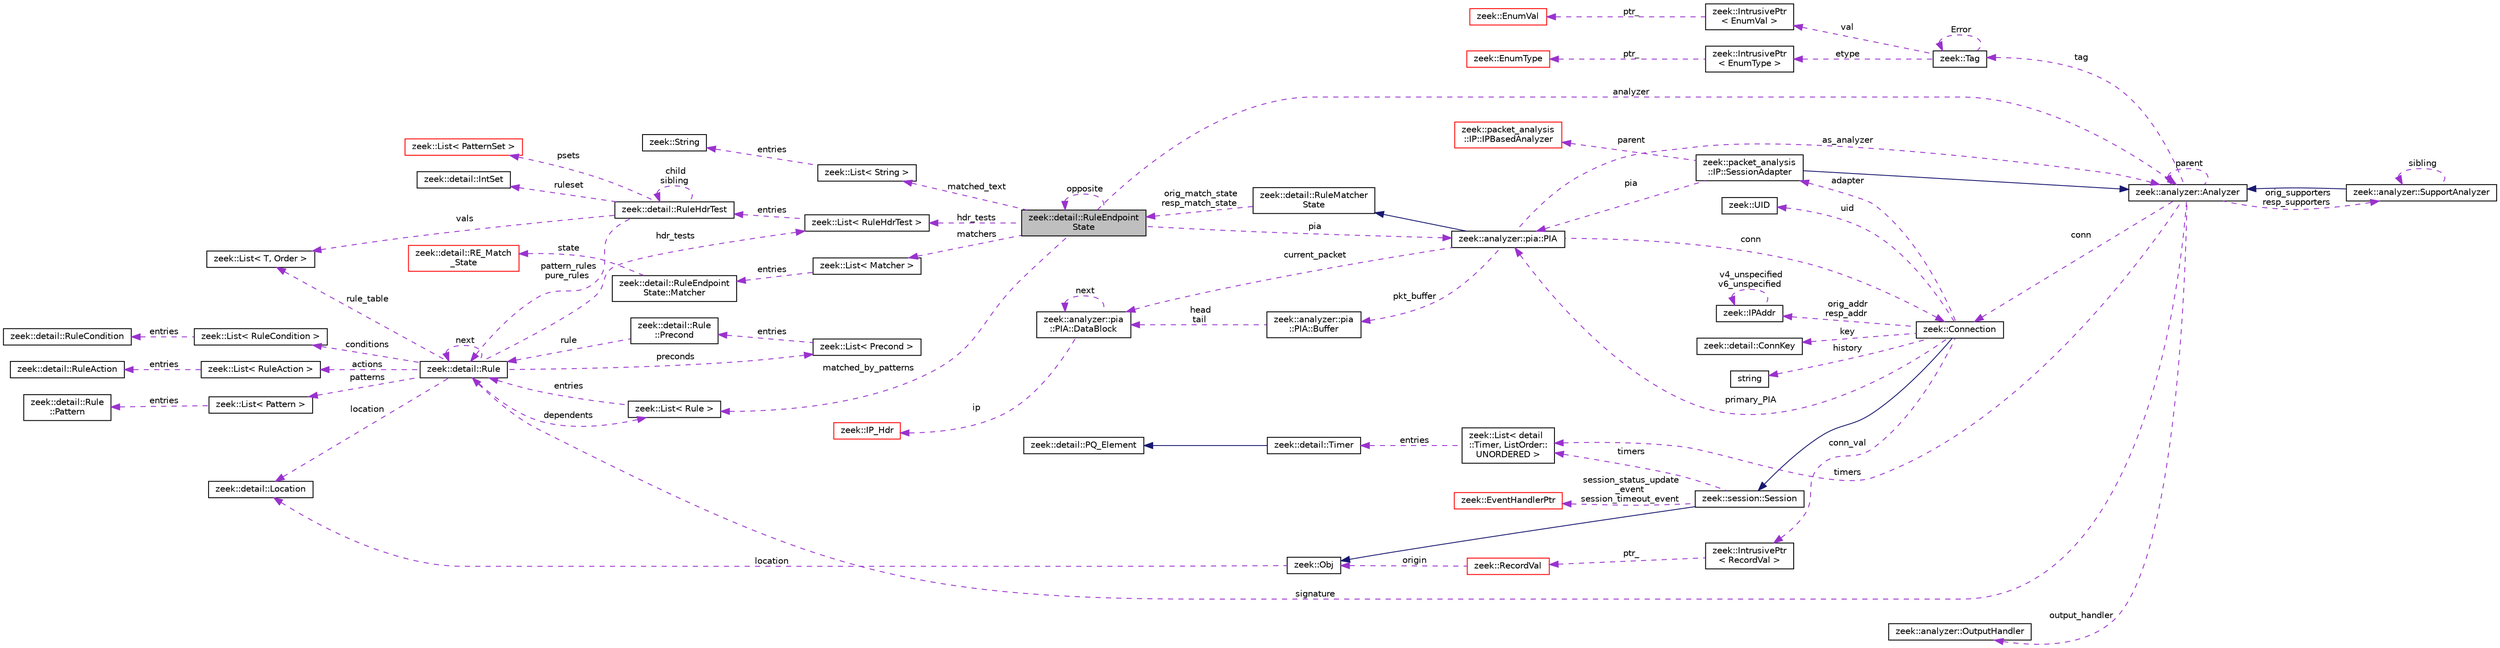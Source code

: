 digraph "zeek::detail::RuleEndpointState"
{
 // LATEX_PDF_SIZE
  edge [fontname="Helvetica",fontsize="10",labelfontname="Helvetica",labelfontsize="10"];
  node [fontname="Helvetica",fontsize="10",shape=record];
  rankdir="LR";
  Node1 [label="zeek::detail::RuleEndpoint\lState",height=0.2,width=0.4,color="black", fillcolor="grey75", style="filled", fontcolor="black",tooltip=" "];
  Node2 -> Node1 [dir="back",color="darkorchid3",fontsize="10",style="dashed",label=" analyzer" ,fontname="Helvetica"];
  Node2 [label="zeek::analyzer::Analyzer",height=0.2,width=0.4,color="black", fillcolor="white", style="filled",URL="$d0/d4f/classzeek_1_1analyzer_1_1Analyzer.html",tooltip=" "];
  Node3 -> Node2 [dir="back",color="darkorchid3",fontsize="10",style="dashed",label=" tag" ,fontname="Helvetica"];
  Node3 [label="zeek::Tag",height=0.2,width=0.4,color="black", fillcolor="white", style="filled",URL="$d3/dd0/classzeek_1_1Tag.html",tooltip=" "];
  Node3 -> Node3 [dir="back",color="darkorchid3",fontsize="10",style="dashed",label=" Error" ,fontname="Helvetica"];
  Node4 -> Node3 [dir="back",color="darkorchid3",fontsize="10",style="dashed",label=" val" ,fontname="Helvetica"];
  Node4 [label="zeek::IntrusivePtr\l\< EnumVal \>",height=0.2,width=0.4,color="black", fillcolor="white", style="filled",URL="$d6/dba/classzeek_1_1IntrusivePtr.html",tooltip=" "];
  Node5 -> Node4 [dir="back",color="darkorchid3",fontsize="10",style="dashed",label=" ptr_" ,fontname="Helvetica"];
  Node5 [label="zeek::EnumVal",height=0.2,width=0.4,color="red", fillcolor="white", style="filled",URL="$dc/da0/classzeek_1_1EnumVal.html",tooltip=" "];
  Node14 -> Node3 [dir="back",color="darkorchid3",fontsize="10",style="dashed",label=" etype" ,fontname="Helvetica"];
  Node14 [label="zeek::IntrusivePtr\l\< EnumType \>",height=0.2,width=0.4,color="black", fillcolor="white", style="filled",URL="$d6/dba/classzeek_1_1IntrusivePtr.html",tooltip=" "];
  Node15 -> Node14 [dir="back",color="darkorchid3",fontsize="10",style="dashed",label=" ptr_" ,fontname="Helvetica"];
  Node15 [label="zeek::EnumType",height=0.2,width=0.4,color="red", fillcolor="white", style="filled",URL="$d4/d24/classzeek_1_1EnumType.html",tooltip=" "];
  Node16 -> Node2 [dir="back",color="darkorchid3",fontsize="10",style="dashed",label=" conn" ,fontname="Helvetica"];
  Node16 [label="zeek::Connection",height=0.2,width=0.4,color="black", fillcolor="white", style="filled",URL="$d0/d12/classzeek_1_1Connection.html",tooltip=" "];
  Node17 -> Node16 [dir="back",color="midnightblue",fontsize="10",style="solid",fontname="Helvetica"];
  Node17 [label="zeek::session::Session",height=0.2,width=0.4,color="black", fillcolor="white", style="filled",URL="$d0/dce/classzeek_1_1session_1_1Session.html",tooltip=" "];
  Node8 -> Node17 [dir="back",color="midnightblue",fontsize="10",style="solid",fontname="Helvetica"];
  Node8 [label="zeek::Obj",height=0.2,width=0.4,color="black", fillcolor="white", style="filled",URL="$dd/df1/classzeek_1_1Obj.html",tooltip=" "];
  Node9 -> Node8 [dir="back",color="darkorchid3",fontsize="10",style="dashed",label=" location" ,fontname="Helvetica"];
  Node9 [label="zeek::detail::Location",height=0.2,width=0.4,color="black", fillcolor="white", style="filled",URL="$d5/d1d/classzeek_1_1detail_1_1Location.html",tooltip=" "];
  Node18 -> Node17 [dir="back",color="darkorchid3",fontsize="10",style="dashed",label=" timers" ,fontname="Helvetica"];
  Node18 [label="zeek::List\< detail\l::Timer, ListOrder::\lUNORDERED \>",height=0.2,width=0.4,color="black", fillcolor="white", style="filled",URL="$d2/d8d/classzeek_1_1List.html",tooltip=" "];
  Node19 -> Node18 [dir="back",color="darkorchid3",fontsize="10",style="dashed",label=" entries" ,fontname="Helvetica"];
  Node19 [label="zeek::detail::Timer",height=0.2,width=0.4,color="black", fillcolor="white", style="filled",URL="$d1/da2/classzeek_1_1detail_1_1Timer.html",tooltip=" "];
  Node20 -> Node19 [dir="back",color="midnightblue",fontsize="10",style="solid",fontname="Helvetica"];
  Node20 [label="zeek::detail::PQ_Element",height=0.2,width=0.4,color="black", fillcolor="white", style="filled",URL="$df/d3d/classzeek_1_1detail_1_1PQ__Element.html",tooltip=" "];
  Node21 -> Node17 [dir="back",color="darkorchid3",fontsize="10",style="dashed",label=" session_status_update\l_event\nsession_timeout_event" ,fontname="Helvetica"];
  Node21 [label="zeek::EventHandlerPtr",height=0.2,width=0.4,color="red", fillcolor="white", style="filled",URL="$d7/dc7/classzeek_1_1EventHandlerPtr.html",tooltip=" "];
  Node33 -> Node16 [dir="back",color="darkorchid3",fontsize="10",style="dashed",label=" orig_addr\nresp_addr" ,fontname="Helvetica"];
  Node33 [label="zeek::IPAddr",height=0.2,width=0.4,color="black", fillcolor="white", style="filled",URL="$df/de6/classzeek_1_1IPAddr.html",tooltip=" "];
  Node33 -> Node33 [dir="back",color="darkorchid3",fontsize="10",style="dashed",label=" v4_unspecified\nv6_unspecified" ,fontname="Helvetica"];
  Node34 -> Node16 [dir="back",color="darkorchid3",fontsize="10",style="dashed",label=" conn_val" ,fontname="Helvetica"];
  Node34 [label="zeek::IntrusivePtr\l\< RecordVal \>",height=0.2,width=0.4,color="black", fillcolor="white", style="filled",URL="$d6/dba/classzeek_1_1IntrusivePtr.html",tooltip=" "];
  Node35 -> Node34 [dir="back",color="darkorchid3",fontsize="10",style="dashed",label=" ptr_" ,fontname="Helvetica"];
  Node35 [label="zeek::RecordVal",height=0.2,width=0.4,color="red", fillcolor="white", style="filled",URL="$d7/d7e/classzeek_1_1RecordVal.html",tooltip=" "];
  Node8 -> Node35 [dir="back",color="darkorchid3",fontsize="10",style="dashed",label=" origin" ,fontname="Helvetica"];
  Node37 -> Node16 [dir="back",color="darkorchid3",fontsize="10",style="dashed",label=" key" ,fontname="Helvetica"];
  Node37 [label="zeek::detail::ConnKey",height=0.2,width=0.4,color="black", fillcolor="white", style="filled",URL="$d6/dfc/classzeek_1_1detail_1_1ConnKey.html",tooltip=" "];
  Node13 -> Node16 [dir="back",color="darkorchid3",fontsize="10",style="dashed",label=" history" ,fontname="Helvetica"];
  Node13 [label="string",height=0.2,width=0.4,color="black", fillcolor="white", style="filled",tooltip=" "];
  Node38 -> Node16 [dir="back",color="darkorchid3",fontsize="10",style="dashed",label=" adapter" ,fontname="Helvetica"];
  Node38 [label="zeek::packet_analysis\l::IP::SessionAdapter",height=0.2,width=0.4,color="black", fillcolor="white", style="filled",URL="$d3/db4/classzeek_1_1packet__analysis_1_1IP_1_1SessionAdapter.html",tooltip=" "];
  Node2 -> Node38 [dir="back",color="midnightblue",fontsize="10",style="solid",fontname="Helvetica"];
  Node39 -> Node38 [dir="back",color="darkorchid3",fontsize="10",style="dashed",label=" parent" ,fontname="Helvetica"];
  Node39 [label="zeek::packet_analysis\l::IP::IPBasedAnalyzer",height=0.2,width=0.4,color="red", fillcolor="white", style="filled",URL="$df/d05/classzeek_1_1packet__analysis_1_1IP_1_1IPBasedAnalyzer.html",tooltip=" "];
  Node42 -> Node38 [dir="back",color="darkorchid3",fontsize="10",style="dashed",label=" pia" ,fontname="Helvetica"];
  Node42 [label="zeek::analyzer::pia::PIA",height=0.2,width=0.4,color="black", fillcolor="white", style="filled",URL="$dc/d39/classzeek_1_1analyzer_1_1pia_1_1PIA.html",tooltip=" "];
  Node43 -> Node42 [dir="back",color="midnightblue",fontsize="10",style="solid",fontname="Helvetica"];
  Node43 [label="zeek::detail::RuleMatcher\lState",height=0.2,width=0.4,color="black", fillcolor="white", style="filled",URL="$d2/d5d/classzeek_1_1detail_1_1RuleMatcherState.html",tooltip=" "];
  Node1 -> Node43 [dir="back",color="darkorchid3",fontsize="10",style="dashed",label=" orig_match_state\nresp_match_state" ,fontname="Helvetica"];
  Node44 -> Node42 [dir="back",color="darkorchid3",fontsize="10",style="dashed",label=" pkt_buffer" ,fontname="Helvetica"];
  Node44 [label="zeek::analyzer::pia\l::PIA::Buffer",height=0.2,width=0.4,color="black", fillcolor="white", style="filled",URL="$dc/d06/structzeek_1_1analyzer_1_1pia_1_1PIA_1_1Buffer.html",tooltip=" "];
  Node45 -> Node44 [dir="back",color="darkorchid3",fontsize="10",style="dashed",label=" head\ntail" ,fontname="Helvetica"];
  Node45 [label="zeek::analyzer::pia\l::PIA::DataBlock",height=0.2,width=0.4,color="black", fillcolor="white", style="filled",URL="$dc/d39/classzeek_1_1analyzer_1_1pia_1_1PIA.html#dd/df9/structzeek_1_1analyzer_1_1pia_1_1PIA_1_1DataBlock",tooltip=" "];
  Node46 -> Node45 [dir="back",color="darkorchid3",fontsize="10",style="dashed",label=" ip" ,fontname="Helvetica"];
  Node46 [label="zeek::IP_Hdr",height=0.2,width=0.4,color="red", fillcolor="white", style="filled",URL="$d7/d06/classzeek_1_1IP__Hdr.html",tooltip=" "];
  Node45 -> Node45 [dir="back",color="darkorchid3",fontsize="10",style="dashed",label=" next" ,fontname="Helvetica"];
  Node2 -> Node42 [dir="back",color="darkorchid3",fontsize="10",style="dashed",label=" as_analyzer" ,fontname="Helvetica"];
  Node16 -> Node42 [dir="back",color="darkorchid3",fontsize="10",style="dashed",label=" conn" ,fontname="Helvetica"];
  Node45 -> Node42 [dir="back",color="darkorchid3",fontsize="10",style="dashed",label=" current_packet" ,fontname="Helvetica"];
  Node42 -> Node16 [dir="back",color="darkorchid3",fontsize="10",style="dashed",label=" primary_PIA" ,fontname="Helvetica"];
  Node49 -> Node16 [dir="back",color="darkorchid3",fontsize="10",style="dashed",label=" uid" ,fontname="Helvetica"];
  Node49 [label="zeek::UID",height=0.2,width=0.4,color="black", fillcolor="white", style="filled",URL="$db/dea/classzeek_1_1UID.html",tooltip=" "];
  Node2 -> Node2 [dir="back",color="darkorchid3",fontsize="10",style="dashed",label=" parent" ,fontname="Helvetica"];
  Node50 -> Node2 [dir="back",color="darkorchid3",fontsize="10",style="dashed",label=" signature" ,fontname="Helvetica"];
  Node50 [label="zeek::detail::Rule",height=0.2,width=0.4,color="black", fillcolor="white", style="filled",URL="$d2/d1d/classzeek_1_1detail_1_1Rule.html",tooltip=" "];
  Node51 -> Node50 [dir="back",color="darkorchid3",fontsize="10",style="dashed",label=" hdr_tests" ,fontname="Helvetica"];
  Node51 [label="zeek::List\< RuleHdrTest \>",height=0.2,width=0.4,color="black", fillcolor="white", style="filled",URL="$d2/d8d/classzeek_1_1List.html",tooltip=" "];
  Node52 -> Node51 [dir="back",color="darkorchid3",fontsize="10",style="dashed",label=" entries" ,fontname="Helvetica"];
  Node52 [label="zeek::detail::RuleHdrTest",height=0.2,width=0.4,color="black", fillcolor="white", style="filled",URL="$d4/d72/classzeek_1_1detail_1_1RuleHdrTest.html",tooltip=" "];
  Node30 -> Node52 [dir="back",color="darkorchid3",fontsize="10",style="dashed",label=" vals" ,fontname="Helvetica"];
  Node30 [label="zeek::List\< T, Order \>",height=0.2,width=0.4,color="black", fillcolor="white", style="filled",URL="$d2/d8d/classzeek_1_1List.html",tooltip=" "];
  Node53 -> Node52 [dir="back",color="darkorchid3",fontsize="10",style="dashed",label=" psets" ,fontname="Helvetica"];
  Node53 [label="zeek::List\< PatternSet \>",height=0.2,width=0.4,color="red", fillcolor="white", style="filled",URL="$d2/d8d/classzeek_1_1List.html",tooltip=" "];
  Node50 -> Node52 [dir="back",color="darkorchid3",fontsize="10",style="dashed",label=" pattern_rules\npure_rules" ,fontname="Helvetica"];
  Node65 -> Node52 [dir="back",color="darkorchid3",fontsize="10",style="dashed",label=" ruleset" ,fontname="Helvetica"];
  Node65 [label="zeek::detail::IntSet",height=0.2,width=0.4,color="black", fillcolor="white", style="filled",URL="$df/dcb/classzeek_1_1detail_1_1IntSet.html",tooltip=" "];
  Node52 -> Node52 [dir="back",color="darkorchid3",fontsize="10",style="dashed",label=" child\nsibling" ,fontname="Helvetica"];
  Node66 -> Node50 [dir="back",color="darkorchid3",fontsize="10",style="dashed",label=" conditions" ,fontname="Helvetica"];
  Node66 [label="zeek::List\< RuleCondition \>",height=0.2,width=0.4,color="black", fillcolor="white", style="filled",URL="$d2/d8d/classzeek_1_1List.html",tooltip=" "];
  Node67 -> Node66 [dir="back",color="darkorchid3",fontsize="10",style="dashed",label=" entries" ,fontname="Helvetica"];
  Node67 [label="zeek::detail::RuleCondition",height=0.2,width=0.4,color="black", fillcolor="white", style="filled",URL="$d1/df4/classzeek_1_1detail_1_1RuleCondition.html",tooltip=" "];
  Node68 -> Node50 [dir="back",color="darkorchid3",fontsize="10",style="dashed",label=" actions" ,fontname="Helvetica"];
  Node68 [label="zeek::List\< RuleAction \>",height=0.2,width=0.4,color="black", fillcolor="white", style="filled",URL="$d2/d8d/classzeek_1_1List.html",tooltip=" "];
  Node69 -> Node68 [dir="back",color="darkorchid3",fontsize="10",style="dashed",label=" entries" ,fontname="Helvetica"];
  Node69 [label="zeek::detail::RuleAction",height=0.2,width=0.4,color="black", fillcolor="white", style="filled",URL="$d9/dec/classzeek_1_1detail_1_1RuleAction.html",tooltip=" "];
  Node70 -> Node50 [dir="back",color="darkorchid3",fontsize="10",style="dashed",label=" preconds" ,fontname="Helvetica"];
  Node70 [label="zeek::List\< Precond \>",height=0.2,width=0.4,color="black", fillcolor="white", style="filled",URL="$d2/d8d/classzeek_1_1List.html",tooltip=" "];
  Node71 -> Node70 [dir="back",color="darkorchid3",fontsize="10",style="dashed",label=" entries" ,fontname="Helvetica"];
  Node71 [label="zeek::detail::Rule\l::Precond",height=0.2,width=0.4,color="black", fillcolor="white", style="filled",URL="$d2/d1d/classzeek_1_1detail_1_1Rule.html#d3/d77/structzeek_1_1detail_1_1Rule_1_1Precond",tooltip=" "];
  Node50 -> Node71 [dir="back",color="darkorchid3",fontsize="10",style="dashed",label=" rule" ,fontname="Helvetica"];
  Node72 -> Node50 [dir="back",color="darkorchid3",fontsize="10",style="dashed",label=" dependents" ,fontname="Helvetica"];
  Node72 [label="zeek::List\< Rule \>",height=0.2,width=0.4,color="black", fillcolor="white", style="filled",URL="$d2/d8d/classzeek_1_1List.html",tooltip=" "];
  Node50 -> Node72 [dir="back",color="darkorchid3",fontsize="10",style="dashed",label=" entries" ,fontname="Helvetica"];
  Node73 -> Node50 [dir="back",color="darkorchid3",fontsize="10",style="dashed",label=" patterns" ,fontname="Helvetica"];
  Node73 [label="zeek::List\< Pattern \>",height=0.2,width=0.4,color="black", fillcolor="white", style="filled",URL="$d2/d8d/classzeek_1_1List.html",tooltip=" "];
  Node74 -> Node73 [dir="back",color="darkorchid3",fontsize="10",style="dashed",label=" entries" ,fontname="Helvetica"];
  Node74 [label="zeek::detail::Rule\l::Pattern",height=0.2,width=0.4,color="black", fillcolor="white", style="filled",URL="$d2/d1d/classzeek_1_1detail_1_1Rule.html#db/da5/structzeek_1_1detail_1_1Rule_1_1Pattern",tooltip=" "];
  Node50 -> Node50 [dir="back",color="darkorchid3",fontsize="10",style="dashed",label=" next" ,fontname="Helvetica"];
  Node9 -> Node50 [dir="back",color="darkorchid3",fontsize="10",style="dashed",label=" location" ,fontname="Helvetica"];
  Node30 -> Node50 [dir="back",color="darkorchid3",fontsize="10",style="dashed",label=" rule_table" ,fontname="Helvetica"];
  Node75 -> Node2 [dir="back",color="darkorchid3",fontsize="10",style="dashed",label=" output_handler" ,fontname="Helvetica"];
  Node75 [label="zeek::analyzer::OutputHandler",height=0.2,width=0.4,color="black", fillcolor="white", style="filled",URL="$db/d31/classzeek_1_1analyzer_1_1OutputHandler.html",tooltip=" "];
  Node76 -> Node2 [dir="back",color="darkorchid3",fontsize="10",style="dashed",label=" orig_supporters\nresp_supporters" ,fontname="Helvetica"];
  Node76 [label="zeek::analyzer::SupportAnalyzer",height=0.2,width=0.4,color="black", fillcolor="white", style="filled",URL="$d6/d22/classzeek_1_1analyzer_1_1SupportAnalyzer.html",tooltip=" "];
  Node2 -> Node76 [dir="back",color="midnightblue",fontsize="10",style="solid",fontname="Helvetica"];
  Node76 -> Node76 [dir="back",color="darkorchid3",fontsize="10",style="dashed",label=" sibling" ,fontname="Helvetica"];
  Node18 -> Node2 [dir="back",color="darkorchid3",fontsize="10",style="dashed",label=" timers" ,fontname="Helvetica"];
  Node1 -> Node1 [dir="back",color="darkorchid3",fontsize="10",style="dashed",label=" opposite" ,fontname="Helvetica"];
  Node42 -> Node1 [dir="back",color="darkorchid3",fontsize="10",style="dashed",label=" pia" ,fontname="Helvetica"];
  Node77 -> Node1 [dir="back",color="darkorchid3",fontsize="10",style="dashed",label=" matchers" ,fontname="Helvetica"];
  Node77 [label="zeek::List\< Matcher \>",height=0.2,width=0.4,color="black", fillcolor="white", style="filled",URL="$d2/d8d/classzeek_1_1List.html",tooltip=" "];
  Node78 -> Node77 [dir="back",color="darkorchid3",fontsize="10",style="dashed",label=" entries" ,fontname="Helvetica"];
  Node78 [label="zeek::detail::RuleEndpoint\lState::Matcher",height=0.2,width=0.4,color="black", fillcolor="white", style="filled",URL="$dc/da2/classzeek_1_1detail_1_1RuleEndpointState.html#d5/d8a/structzeek_1_1detail_1_1RuleEndpointState_1_1Matcher",tooltip=" "];
  Node79 -> Node78 [dir="back",color="darkorchid3",fontsize="10",style="dashed",label=" state" ,fontname="Helvetica"];
  Node79 [label="zeek::detail::RE_Match\l_State",height=0.2,width=0.4,color="red", fillcolor="white", style="filled",URL="$d8/d2a/classzeek_1_1detail_1_1RE__Match__State.html",tooltip=" "];
  Node51 -> Node1 [dir="back",color="darkorchid3",fontsize="10",style="dashed",label=" hdr_tests" ,fontname="Helvetica"];
  Node72 -> Node1 [dir="back",color="darkorchid3",fontsize="10",style="dashed",label=" matched_by_patterns" ,fontname="Helvetica"];
  Node80 -> Node1 [dir="back",color="darkorchid3",fontsize="10",style="dashed",label=" matched_text" ,fontname="Helvetica"];
  Node80 [label="zeek::List\< String \>",height=0.2,width=0.4,color="black", fillcolor="white", style="filled",URL="$d2/d8d/classzeek_1_1List.html",tooltip=" "];
  Node81 -> Node80 [dir="back",color="darkorchid3",fontsize="10",style="dashed",label=" entries" ,fontname="Helvetica"];
  Node81 [label="zeek::String",height=0.2,width=0.4,color="black", fillcolor="white", style="filled",URL="$da/d99/classzeek_1_1String.html",tooltip=" "];
}
